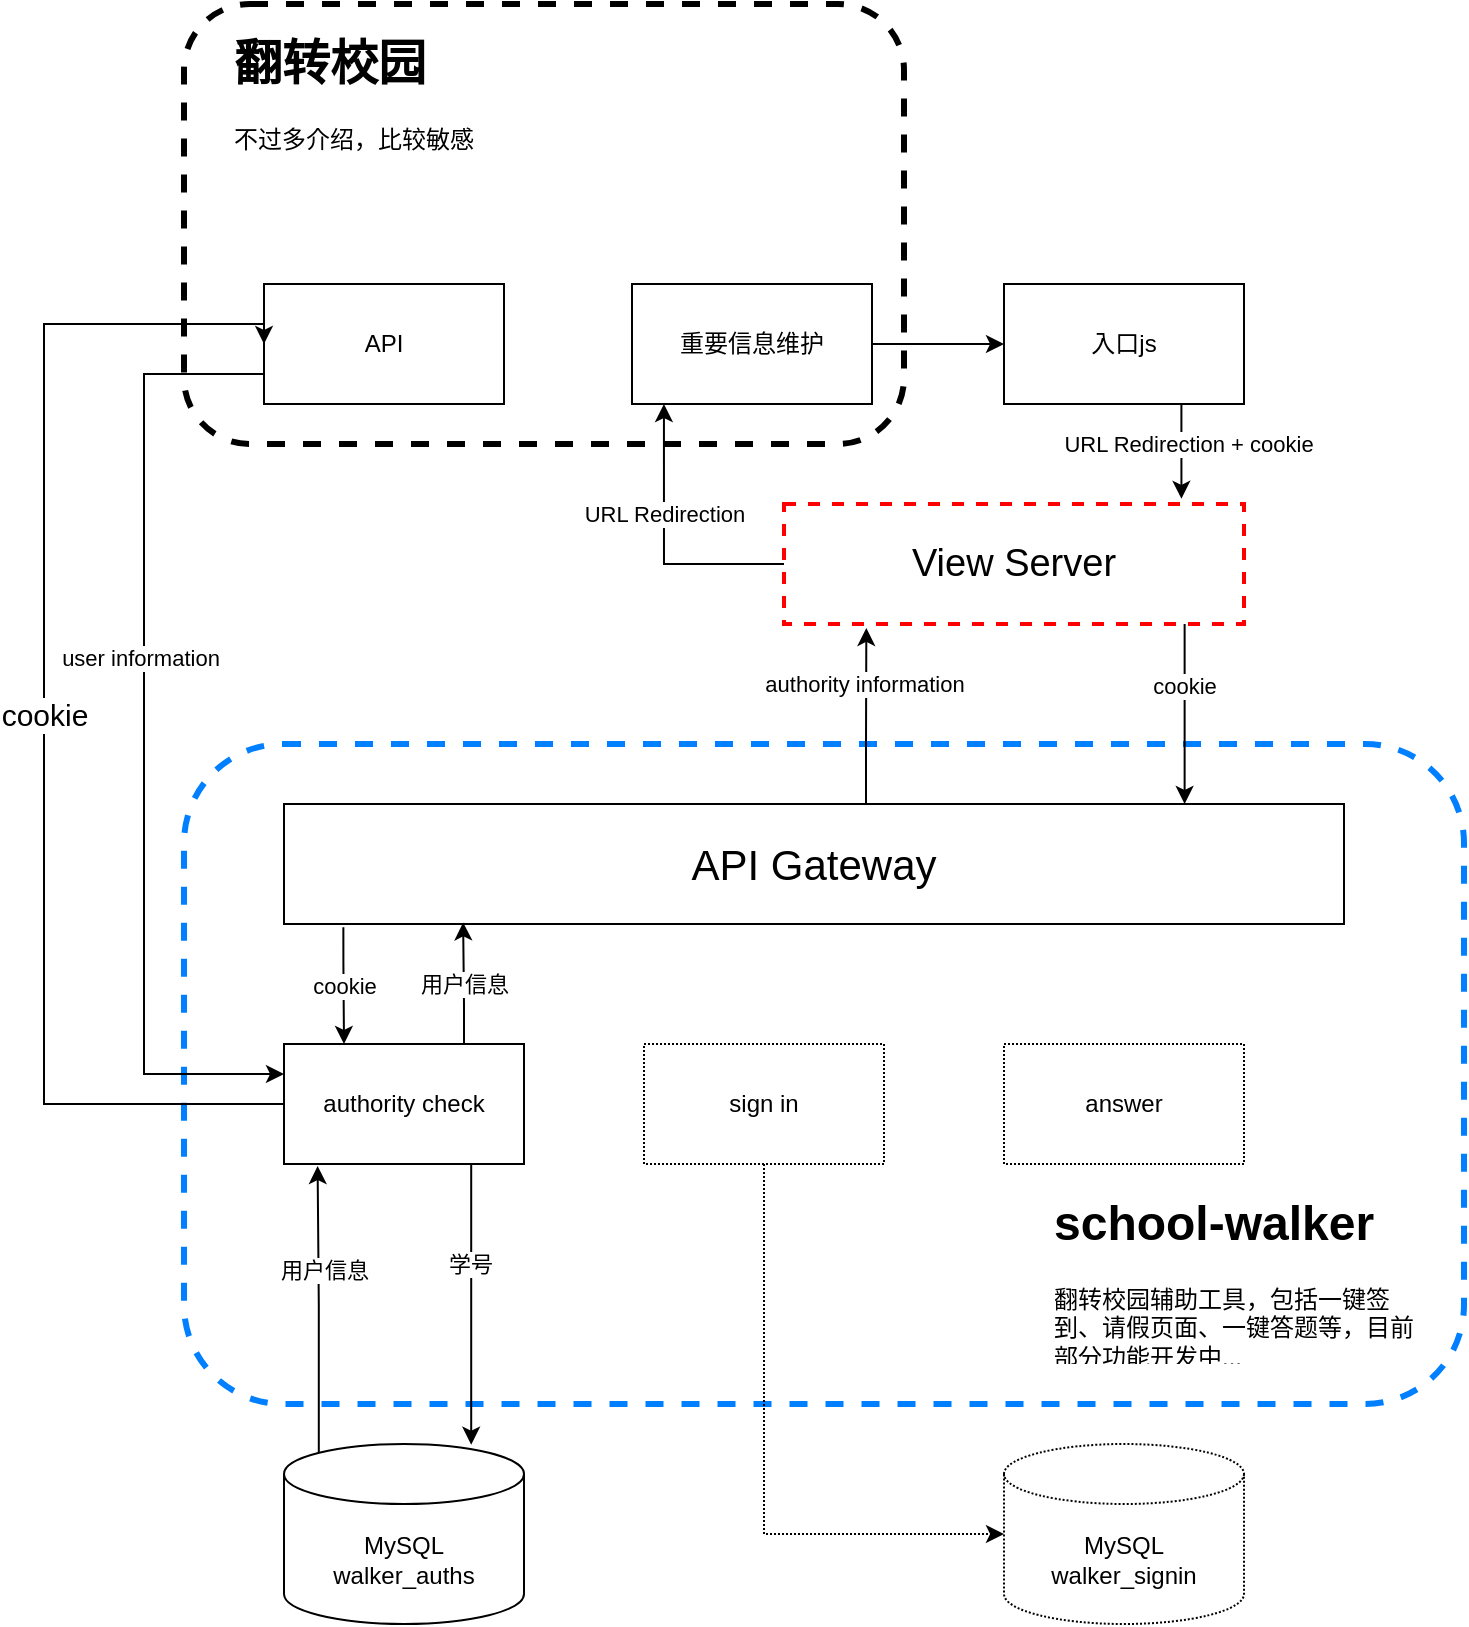 <mxfile version="13.9.9" type="device"><diagram id="qoFCDe2WsYkplqPLlb60" name="第 1 页"><mxGraphModel dx="1024" dy="592" grid="1" gridSize="10" guides="1" tooltips="1" connect="1" arrows="1" fold="1" page="1" pageScale="1" pageWidth="827" pageHeight="1169" math="0" shadow="0"><root><mxCell id="0"/><mxCell id="1" parent="0"/><mxCell id="EoHy0ZU9DgvcPgYksdkE-10" value="" style="rounded=1;whiteSpace=wrap;html=1;glass=0;strokeWidth=3;fillColor=none;dashed=1;" vertex="1" parent="1"><mxGeometry x="130" y="60" width="360" height="220" as="geometry"/></mxCell><mxCell id="EoHy0ZU9DgvcPgYksdkE-3" value="" style="rounded=1;whiteSpace=wrap;html=1;dashed=1;strokeWidth=3;fillColor=none;align=left;glass=0;strokeColor=#007FFF;" vertex="1" parent="1"><mxGeometry x="130" y="430" width="640" height="330" as="geometry"/></mxCell><mxCell id="Nb1fCn5j_ETXH8IWy6DA-2" style="edgeStyle=orthogonalEdgeStyle;rounded=0;orthogonalLoop=1;jettySize=auto;html=1;entryX=0;entryY=0.5;entryDx=0;entryDy=0;" parent="1" source="o7Z9h0AMNRnZwPVy7gbz-1" target="Nb1fCn5j_ETXH8IWy6DA-1" edge="1"><mxGeometry relative="1" as="geometry"/></mxCell><mxCell id="o7Z9h0AMNRnZwPVy7gbz-1" value="重要信息维护" style="rounded=0;whiteSpace=wrap;html=1;" parent="1" vertex="1"><mxGeometry x="354" y="200" width="120" height="60" as="geometry"/></mxCell><mxCell id="EoHy0ZU9DgvcPgYksdkE-21" value="authority information" style="edgeStyle=orthogonalEdgeStyle;rounded=0;orthogonalLoop=1;jettySize=auto;html=1;entryX=0.179;entryY=1.033;entryDx=0;entryDy=0;entryPerimeter=0;strokeWidth=1;" edge="1" parent="1" source="o7Z9h0AMNRnZwPVy7gbz-2" target="Nb1fCn5j_ETXH8IWy6DA-13"><mxGeometry x="0.363" y="1" relative="1" as="geometry"><Array as="points"><mxPoint x="471" y="430"/><mxPoint x="471" y="430"/></Array><mxPoint as="offset"/></mxGeometry></mxCell><mxCell id="EoHy0ZU9DgvcPgYksdkE-23" value="cookie" style="edgeStyle=orthogonalEdgeStyle;rounded=0;orthogonalLoop=1;jettySize=auto;html=1;exitX=0.056;exitY=1.027;exitDx=0;exitDy=0;entryX=0.25;entryY=0;entryDx=0;entryDy=0;strokeWidth=1;exitPerimeter=0;" edge="1" parent="1" source="o7Z9h0AMNRnZwPVy7gbz-2" target="EoHy0ZU9DgvcPgYksdkE-5"><mxGeometry relative="1" as="geometry"><Array as="points"><mxPoint x="210" y="540"/><mxPoint x="210" y="540"/></Array></mxGeometry></mxCell><mxCell id="o7Z9h0AMNRnZwPVy7gbz-2" value="&lt;font style=&quot;font-size: 21px&quot;&gt;API Gateway&lt;/font&gt;" style="rounded=0;whiteSpace=wrap;html=1;" parent="1" vertex="1"><mxGeometry x="180" y="460" width="530" height="60" as="geometry"/></mxCell><mxCell id="EoHy0ZU9DgvcPgYksdkE-35" style="edgeStyle=orthogonalEdgeStyle;rounded=0;orthogonalLoop=1;jettySize=auto;html=1;exitX=0.75;exitY=1;exitDx=0;exitDy=0;entryX=0.864;entryY=-0.043;entryDx=0;entryDy=0;entryPerimeter=0;strokeWidth=1;" edge="1" parent="1" source="Nb1fCn5j_ETXH8IWy6DA-1" target="Nb1fCn5j_ETXH8IWy6DA-13"><mxGeometry relative="1" as="geometry"><Array as="points"><mxPoint x="629" y="260"/></Array></mxGeometry></mxCell><mxCell id="EoHy0ZU9DgvcPgYksdkE-36" value="URL Redirection + cookie" style="edgeLabel;html=1;align=center;verticalAlign=middle;resizable=0;points=[];" vertex="1" connectable="0" parent="EoHy0ZU9DgvcPgYksdkE-35"><mxGeometry x="-0.446" y="3" relative="1" as="geometry"><mxPoint y="7.3" as="offset"/></mxGeometry></mxCell><mxCell id="Nb1fCn5j_ETXH8IWy6DA-1" value="入口js" style="rounded=0;whiteSpace=wrap;html=1;" parent="1" vertex="1"><mxGeometry x="540" y="200" width="120" height="60" as="geometry"/></mxCell><mxCell id="Nb1fCn5j_ETXH8IWy6DA-16" style="edgeStyle=orthogonalEdgeStyle;rounded=0;orthogonalLoop=1;jettySize=auto;html=1;exitX=0.871;exitY=0.983;exitDx=0;exitDy=0;exitPerimeter=0;" parent="1" source="Nb1fCn5j_ETXH8IWy6DA-13" edge="1"><mxGeometry relative="1" as="geometry"><mxPoint x="630" y="460" as="targetPoint"/><Array as="points"><mxPoint x="630" y="460"/></Array></mxGeometry></mxCell><mxCell id="Nb1fCn5j_ETXH8IWy6DA-18" value="cookie" style="edgeLabel;html=1;align=center;verticalAlign=middle;resizable=0;points=[];" parent="Nb1fCn5j_ETXH8IWy6DA-16" vertex="1" connectable="0"><mxGeometry x="-0.333" y="-1" relative="1" as="geometry"><mxPoint y="1.02" as="offset"/></mxGeometry></mxCell><mxCell id="EoHy0ZU9DgvcPgYksdkE-8" style="edgeStyle=orthogonalEdgeStyle;rounded=0;orthogonalLoop=1;jettySize=auto;html=1;entryX=0.133;entryY=1;entryDx=0;entryDy=0;entryPerimeter=0;" edge="1" parent="1" source="Nb1fCn5j_ETXH8IWy6DA-13" target="o7Z9h0AMNRnZwPVy7gbz-1"><mxGeometry relative="1" as="geometry"><Array as="points"><mxPoint x="370" y="340"/></Array></mxGeometry></mxCell><mxCell id="EoHy0ZU9DgvcPgYksdkE-9" value="URL Redirection" style="edgeLabel;html=1;align=center;verticalAlign=middle;resizable=0;points=[];" vertex="1" connectable="0" parent="EoHy0ZU9DgvcPgYksdkE-8"><mxGeometry x="0.57" y="-1" relative="1" as="geometry"><mxPoint x="-0.97" y="25" as="offset"/></mxGeometry></mxCell><mxCell id="Nb1fCn5j_ETXH8IWy6DA-13" value="&lt;font style=&quot;font-size: 19px&quot;&gt;View Server&lt;/font&gt;" style="rounded=0;whiteSpace=wrap;html=1;dashed=1;strokeColor=#FF0000;strokeWidth=2;" parent="1" vertex="1"><mxGeometry x="430" y="310" width="230" height="60" as="geometry"/></mxCell><mxCell id="Nb1fCn5j_ETXH8IWy6DA-20" value="MySQL&lt;br&gt;walker_signin" style="shape=cylinder3;whiteSpace=wrap;html=1;boundedLbl=1;backgroundOutline=1;size=15;dashed=1;dashPattern=1 1;" parent="1" vertex="1"><mxGeometry x="540" y="780" width="120" height="90" as="geometry"/></mxCell><mxCell id="EoHy0ZU9DgvcPgYksdkE-4" value="&lt;h1&gt;school-walker&lt;/h1&gt;&lt;p&gt;翻转校园辅助工具，包括一键签到、请假页面、一键答题等，目前部分功能开发中...&lt;/p&gt;" style="text;html=1;strokeColor=none;fillColor=none;spacing=5;spacingTop=-20;whiteSpace=wrap;overflow=hidden;rounded=0;dashed=1;" vertex="1" parent="1"><mxGeometry x="560" y="650" width="190" height="90" as="geometry"/></mxCell><mxCell id="EoHy0ZU9DgvcPgYksdkE-14" value="&lt;font style=&quot;font-size: 15px&quot;&gt;cookie&lt;/font&gt;" style="edgeStyle=orthogonalEdgeStyle;rounded=0;orthogonalLoop=1;jettySize=auto;html=1;entryX=0;entryY=0.5;entryDx=0;entryDy=0;" edge="1" parent="1" source="EoHy0ZU9DgvcPgYksdkE-5" target="EoHy0ZU9DgvcPgYksdkE-11"><mxGeometry relative="1" as="geometry"><Array as="points"><mxPoint x="60" y="610"/><mxPoint x="60" y="220"/><mxPoint x="170" y="220"/></Array></mxGeometry></mxCell><mxCell id="EoHy0ZU9DgvcPgYksdkE-27" style="edgeStyle=orthogonalEdgeStyle;rounded=0;orthogonalLoop=1;jettySize=auto;html=1;exitX=0.75;exitY=1;exitDx=0;exitDy=0;strokeWidth=1;entryX=0.78;entryY=0.004;entryDx=0;entryDy=0;entryPerimeter=0;" edge="1" parent="1" source="EoHy0ZU9DgvcPgYksdkE-5" target="EoHy0ZU9DgvcPgYksdkE-26"><mxGeometry relative="1" as="geometry"><mxPoint x="300" y="900" as="targetPoint"/><Array as="points"><mxPoint x="274" y="640"/></Array></mxGeometry></mxCell><mxCell id="EoHy0ZU9DgvcPgYksdkE-28" value="学号" style="edgeLabel;html=1;align=center;verticalAlign=middle;resizable=0;points=[];" vertex="1" connectable="0" parent="EoHy0ZU9DgvcPgYksdkE-27"><mxGeometry x="-0.268" y="-1" relative="1" as="geometry"><mxPoint y="1" as="offset"/></mxGeometry></mxCell><mxCell id="EoHy0ZU9DgvcPgYksdkE-31" value="用户信息" style="edgeStyle=orthogonalEdgeStyle;rounded=0;orthogonalLoop=1;jettySize=auto;html=1;exitX=0.75;exitY=0;exitDx=0;exitDy=0;entryX=0.169;entryY=0.987;entryDx=0;entryDy=0;entryPerimeter=0;strokeWidth=1;" edge="1" parent="1" source="EoHy0ZU9DgvcPgYksdkE-5" target="o7Z9h0AMNRnZwPVy7gbz-2"><mxGeometry relative="1" as="geometry"><Array as="points"><mxPoint x="270" y="560"/><mxPoint x="270" y="560"/></Array></mxGeometry></mxCell><mxCell id="EoHy0ZU9DgvcPgYksdkE-5" value="authority check" style="rounded=0;whiteSpace=wrap;html=1;strokeWidth=1;fillColor=none;" vertex="1" parent="1"><mxGeometry x="180" y="580" width="120" height="60" as="geometry"/></mxCell><mxCell id="EoHy0ZU9DgvcPgYksdkE-33" style="edgeStyle=orthogonalEdgeStyle;rounded=0;orthogonalLoop=1;jettySize=auto;html=1;exitX=0.5;exitY=1;exitDx=0;exitDy=0;entryX=0;entryY=0.5;entryDx=0;entryDy=0;entryPerimeter=0;strokeWidth=1;dashed=1;dashPattern=1 1;" edge="1" parent="1" source="EoHy0ZU9DgvcPgYksdkE-6" target="Nb1fCn5j_ETXH8IWy6DA-20"><mxGeometry relative="1" as="geometry"/></mxCell><mxCell id="EoHy0ZU9DgvcPgYksdkE-6" value="sign in" style="rounded=0;whiteSpace=wrap;html=1;strokeColor=#000000;strokeWidth=1;fillColor=none;dashed=1;dashPattern=1 1;" vertex="1" parent="1"><mxGeometry x="360" y="580" width="120" height="60" as="geometry"/></mxCell><mxCell id="EoHy0ZU9DgvcPgYksdkE-16" style="edgeStyle=orthogonalEdgeStyle;rounded=0;orthogonalLoop=1;jettySize=auto;html=1;exitX=0;exitY=0.75;exitDx=0;exitDy=0;entryX=0;entryY=0.25;entryDx=0;entryDy=0;strokeWidth=1;" edge="1" parent="1" source="EoHy0ZU9DgvcPgYksdkE-11" target="EoHy0ZU9DgvcPgYksdkE-5"><mxGeometry relative="1" as="geometry"><Array as="points"><mxPoint x="110" y="245"/><mxPoint x="110" y="595"/></Array></mxGeometry></mxCell><mxCell id="EoHy0ZU9DgvcPgYksdkE-17" value="user information" style="edgeLabel;html=1;align=center;verticalAlign=middle;resizable=0;points=[];" vertex="1" connectable="0" parent="EoHy0ZU9DgvcPgYksdkE-16"><mxGeometry x="-0.159" y="-2" relative="1" as="geometry"><mxPoint as="offset"/></mxGeometry></mxCell><mxCell id="EoHy0ZU9DgvcPgYksdkE-11" value="API" style="rounded=0;whiteSpace=wrap;html=1;glass=0;strokeWidth=1;fillColor=none;" vertex="1" parent="1"><mxGeometry x="170" y="200" width="120" height="60" as="geometry"/></mxCell><mxCell id="EoHy0ZU9DgvcPgYksdkE-13" value="&lt;h1&gt;翻转校园&lt;/h1&gt;&lt;p&gt;不过多介绍，比较敏感&lt;/p&gt;" style="text;html=1;strokeColor=none;fillColor=none;spacing=5;spacingTop=-20;whiteSpace=wrap;overflow=hidden;rounded=0;glass=0;" vertex="1" parent="1"><mxGeometry x="150" y="70" width="190" height="120" as="geometry"/></mxCell><mxCell id="EoHy0ZU9DgvcPgYksdkE-24" value="answer" style="rounded=0;whiteSpace=wrap;html=1;glass=0;strokeColor=#000000;strokeWidth=1;fillColor=none;dashed=1;dashPattern=1 1;" vertex="1" parent="1"><mxGeometry x="540" y="580" width="120" height="60" as="geometry"/></mxCell><mxCell id="EoHy0ZU9DgvcPgYksdkE-38" style="edgeStyle=orthogonalEdgeStyle;rounded=0;orthogonalLoop=1;jettySize=auto;html=1;exitX=0.145;exitY=0;exitDx=0;exitDy=4.35;exitPerimeter=0;entryX=0.14;entryY=1.017;entryDx=0;entryDy=0;entryPerimeter=0;strokeWidth=1;" edge="1" parent="1" source="EoHy0ZU9DgvcPgYksdkE-26" target="EoHy0ZU9DgvcPgYksdkE-5"><mxGeometry relative="1" as="geometry"><Array as="points"><mxPoint x="197" y="710"/></Array></mxGeometry></mxCell><mxCell id="EoHy0ZU9DgvcPgYksdkE-39" value="用户信息" style="edgeLabel;html=1;align=center;verticalAlign=middle;resizable=0;points=[];" vertex="1" connectable="0" parent="EoHy0ZU9DgvcPgYksdkE-38"><mxGeometry x="0.288" y="-3" relative="1" as="geometry"><mxPoint as="offset"/></mxGeometry></mxCell><mxCell id="EoHy0ZU9DgvcPgYksdkE-26" value="MySQL&lt;br&gt;walker_auths" style="shape=cylinder3;whiteSpace=wrap;html=1;boundedLbl=1;backgroundOutline=1;size=15;" vertex="1" parent="1"><mxGeometry x="180" y="780" width="120" height="90" as="geometry"/></mxCell></root></mxGraphModel></diagram></mxfile>